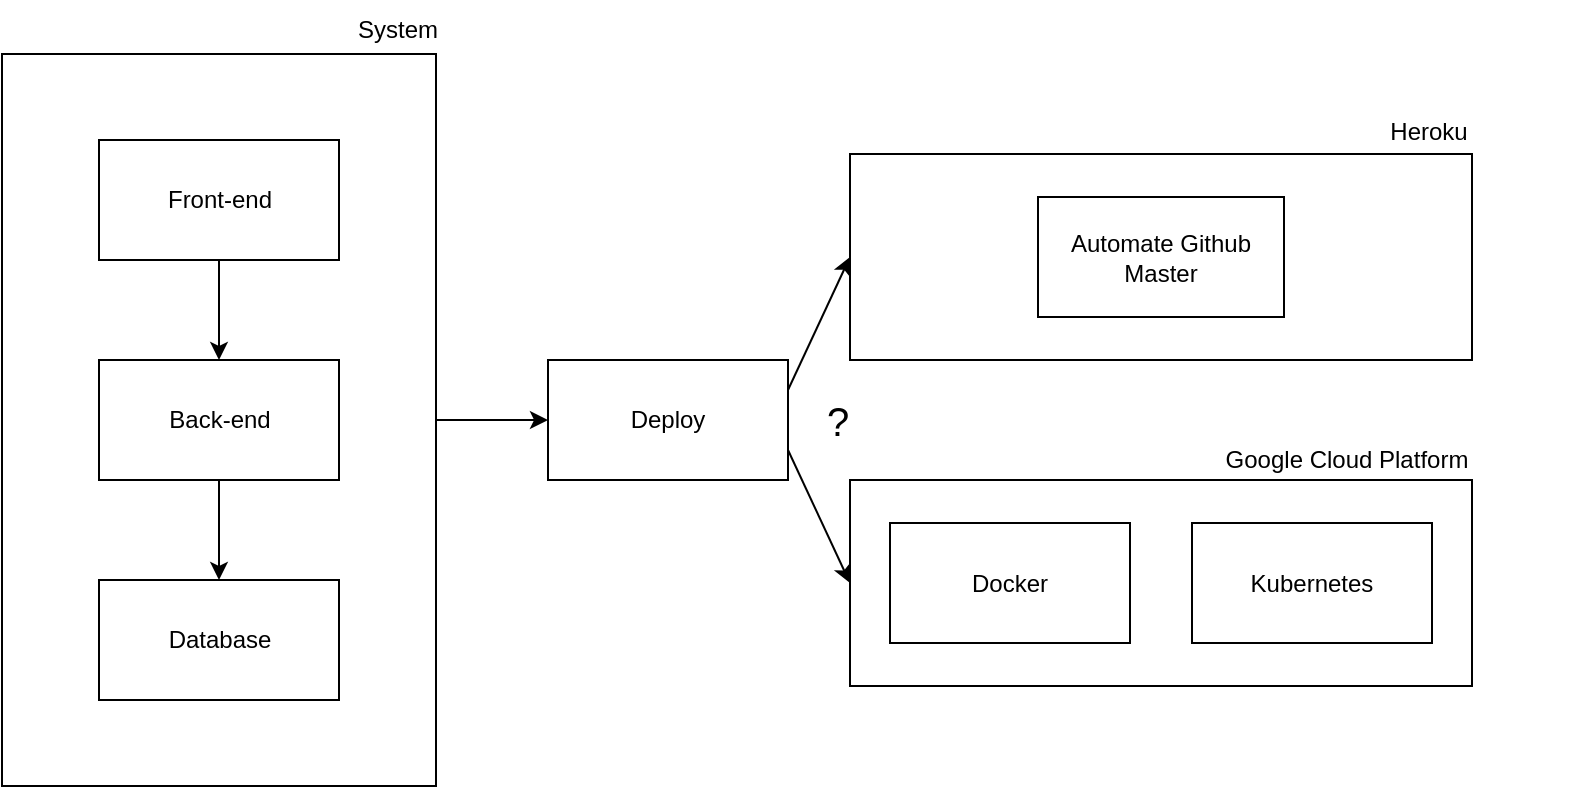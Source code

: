 <mxfile>
    <diagram id="vMVbhK-qQRgrkQJiZG_x" name="Page-1">
        <mxGraphModel dx="2715" dy="1667" grid="0" gridSize="10" guides="1" tooltips="1" connect="1" arrows="1" fold="1" page="1" pageScale="1" pageWidth="827" pageHeight="1169" math="0" shadow="0">
            <root>
                <mxCell id="0"/>
                <mxCell id="1" parent="0"/>
                <mxCell id="27" value="" style="rounded=0;whiteSpace=wrap;html=1;" parent="1" vertex="1">
                    <mxGeometry x="-704" y="-796" width="311" height="103" as="geometry"/>
                </mxCell>
                <mxCell id="24" value="" style="rounded=0;whiteSpace=wrap;html=1;" parent="1" vertex="1">
                    <mxGeometry x="-704" y="-633" width="311" height="103" as="geometry"/>
                </mxCell>
                <mxCell id="17" style="edgeStyle=none;html=1;exitX=0.5;exitY=0;exitDx=0;exitDy=0;entryX=0;entryY=0.5;entryDx=0;entryDy=0;" parent="1" source="14" target="16" edge="1">
                    <mxGeometry relative="1" as="geometry"/>
                </mxCell>
                <mxCell id="14" value="" style="rounded=0;whiteSpace=wrap;html=1;direction=south;" parent="1" vertex="1">
                    <mxGeometry x="-1128" y="-846" width="217" height="366" as="geometry"/>
                </mxCell>
                <mxCell id="11" style="edgeStyle=none;html=1;exitX=0.5;exitY=1;exitDx=0;exitDy=0;entryX=0.5;entryY=0;entryDx=0;entryDy=0;" parent="1" source="6" target="7" edge="1">
                    <mxGeometry relative="1" as="geometry"/>
                </mxCell>
                <mxCell id="6" value="Front-end" style="rounded=0;whiteSpace=wrap;html=1;" parent="1" vertex="1">
                    <mxGeometry x="-1079.5" y="-803" width="120" height="60" as="geometry"/>
                </mxCell>
                <mxCell id="12" style="edgeStyle=none;html=1;exitX=0.5;exitY=1;exitDx=0;exitDy=0;entryX=0.5;entryY=0;entryDx=0;entryDy=0;" parent="1" source="7" target="8" edge="1">
                    <mxGeometry relative="1" as="geometry"/>
                </mxCell>
                <mxCell id="7" value="Back-end" style="rounded=0;whiteSpace=wrap;html=1;" parent="1" vertex="1">
                    <mxGeometry x="-1079.5" y="-693" width="120" height="60" as="geometry"/>
                </mxCell>
                <mxCell id="8" value="Database" style="rounded=0;whiteSpace=wrap;html=1;" parent="1" vertex="1">
                    <mxGeometry x="-1079.5" y="-583" width="120" height="60" as="geometry"/>
                </mxCell>
                <mxCell id="25" style="edgeStyle=none;html=1;exitX=1;exitY=0.75;exitDx=0;exitDy=0;entryX=0;entryY=0.5;entryDx=0;entryDy=0;" parent="1" source="16" target="24" edge="1">
                    <mxGeometry relative="1" as="geometry"/>
                </mxCell>
                <mxCell id="28" style="edgeStyle=none;html=1;exitX=1;exitY=0.25;exitDx=0;exitDy=0;entryX=0;entryY=0.5;entryDx=0;entryDy=0;" parent="1" source="16" target="27" edge="1">
                    <mxGeometry relative="1" as="geometry"/>
                </mxCell>
                <mxCell id="16" value="Deploy" style="rounded=0;whiteSpace=wrap;html=1;" parent="1" vertex="1">
                    <mxGeometry x="-855" y="-693" width="120" height="60" as="geometry"/>
                </mxCell>
                <mxCell id="19" value="Automate Github Master" style="rounded=0;whiteSpace=wrap;html=1;" parent="1" vertex="1">
                    <mxGeometry x="-610" y="-774.5" width="123" height="60" as="geometry"/>
                </mxCell>
                <mxCell id="20" value="Docker" style="rounded=0;whiteSpace=wrap;html=1;" parent="1" vertex="1">
                    <mxGeometry x="-684" y="-611.5" width="120" height="60" as="geometry"/>
                </mxCell>
                <mxCell id="23" value="Kubernetes" style="rounded=0;whiteSpace=wrap;html=1;" parent="1" vertex="1">
                    <mxGeometry x="-533" y="-611.5" width="120" height="60" as="geometry"/>
                </mxCell>
                <mxCell id="26" value="Google Cloud Platform" style="text;html=1;strokeColor=none;fillColor=none;align=center;verticalAlign=middle;whiteSpace=wrap;rounded=0;" parent="1" vertex="1">
                    <mxGeometry x="-528" y="-658" width="145" height="30" as="geometry"/>
                </mxCell>
                <mxCell id="29" value="Heroku" style="text;html=1;strokeColor=none;fillColor=none;align=center;verticalAlign=middle;whiteSpace=wrap;rounded=0;" parent="1" vertex="1">
                    <mxGeometry x="-487" y="-822" width="145" height="30" as="geometry"/>
                </mxCell>
                <mxCell id="30" value="&lt;font style=&quot;font-size: 20px&quot;&gt;?&lt;/font&gt;" style="text;html=1;strokeColor=none;fillColor=none;align=center;verticalAlign=middle;whiteSpace=wrap;rounded=0;" parent="1" vertex="1">
                    <mxGeometry x="-731" y="-678" width="42" height="30" as="geometry"/>
                </mxCell>
                <mxCell id="31" value="&lt;font style=&quot;font-size: 12px&quot;&gt;System&lt;/font&gt;" style="text;html=1;strokeColor=none;fillColor=none;align=center;verticalAlign=middle;whiteSpace=wrap;rounded=0;" parent="1" vertex="1">
                    <mxGeometry x="-951" y="-873" width="42" height="30" as="geometry"/>
                </mxCell>
            </root>
        </mxGraphModel>
    </diagram>
</mxfile>